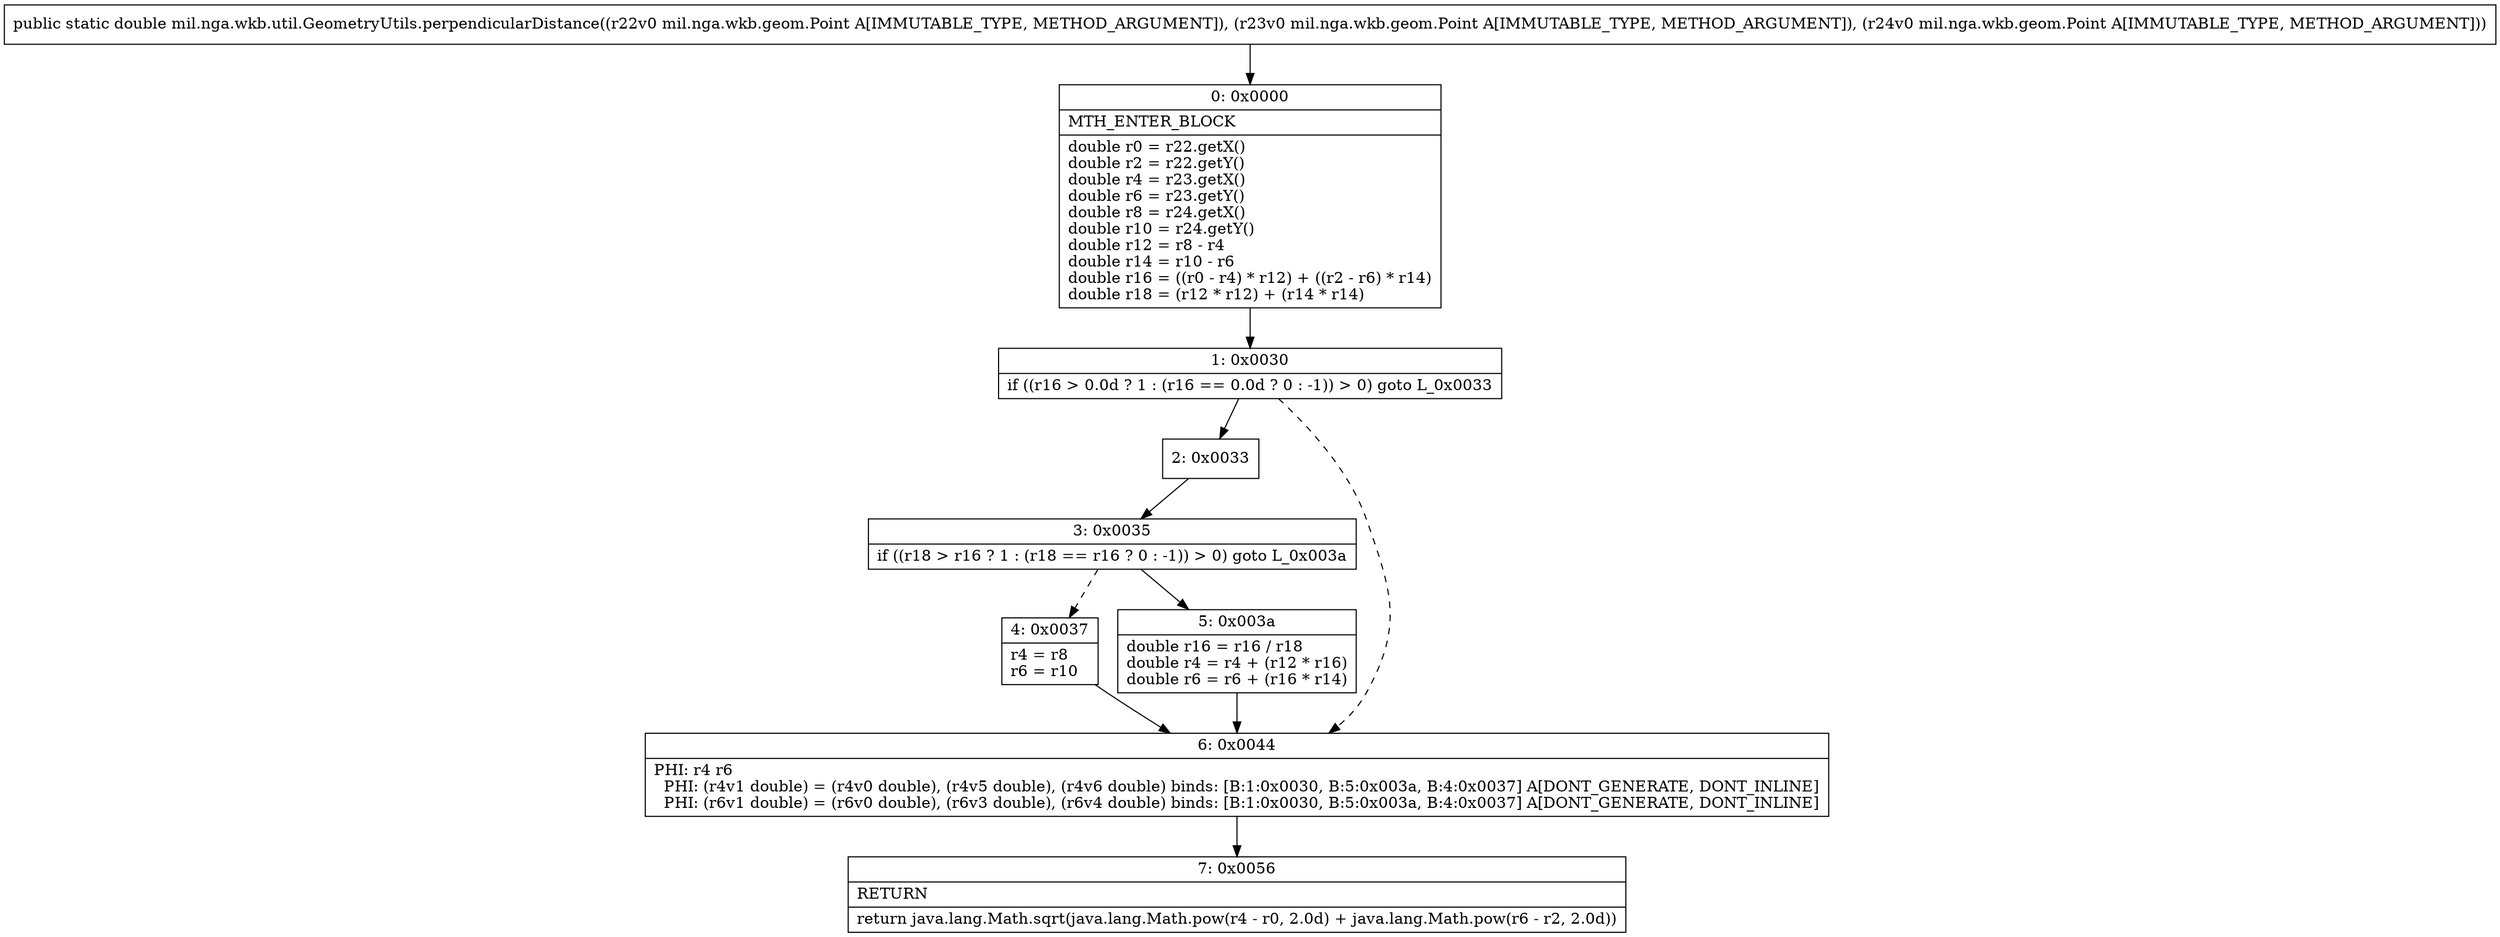digraph "CFG formil.nga.wkb.util.GeometryUtils.perpendicularDistance(Lmil\/nga\/wkb\/geom\/Point;Lmil\/nga\/wkb\/geom\/Point;Lmil\/nga\/wkb\/geom\/Point;)D" {
Node_0 [shape=record,label="{0\:\ 0x0000|MTH_ENTER_BLOCK\l|double r0 = r22.getX()\ldouble r2 = r22.getY()\ldouble r4 = r23.getX()\ldouble r6 = r23.getY()\ldouble r8 = r24.getX()\ldouble r10 = r24.getY()\ldouble r12 = r8 \- r4\ldouble r14 = r10 \- r6\ldouble r16 = ((r0 \- r4) * r12) + ((r2 \- r6) * r14)\ldouble r18 = (r12 * r12) + (r14 * r14)\l}"];
Node_1 [shape=record,label="{1\:\ 0x0030|if ((r16 \> 0.0d ? 1 : (r16 == 0.0d ? 0 : \-1)) \> 0) goto L_0x0033\l}"];
Node_2 [shape=record,label="{2\:\ 0x0033}"];
Node_3 [shape=record,label="{3\:\ 0x0035|if ((r18 \> r16 ? 1 : (r18 == r16 ? 0 : \-1)) \> 0) goto L_0x003a\l}"];
Node_4 [shape=record,label="{4\:\ 0x0037|r4 = r8\lr6 = r10\l}"];
Node_5 [shape=record,label="{5\:\ 0x003a|double r16 = r16 \/ r18\ldouble r4 = r4 + (r12 * r16)\ldouble r6 = r6 + (r16 * r14)\l}"];
Node_6 [shape=record,label="{6\:\ 0x0044|PHI: r4 r6 \l  PHI: (r4v1 double) = (r4v0 double), (r4v5 double), (r4v6 double) binds: [B:1:0x0030, B:5:0x003a, B:4:0x0037] A[DONT_GENERATE, DONT_INLINE]\l  PHI: (r6v1 double) = (r6v0 double), (r6v3 double), (r6v4 double) binds: [B:1:0x0030, B:5:0x003a, B:4:0x0037] A[DONT_GENERATE, DONT_INLINE]\l}"];
Node_7 [shape=record,label="{7\:\ 0x0056|RETURN\l|return java.lang.Math.sqrt(java.lang.Math.pow(r4 \- r0, 2.0d) + java.lang.Math.pow(r6 \- r2, 2.0d))\l}"];
MethodNode[shape=record,label="{public static double mil.nga.wkb.util.GeometryUtils.perpendicularDistance((r22v0 mil.nga.wkb.geom.Point A[IMMUTABLE_TYPE, METHOD_ARGUMENT]), (r23v0 mil.nga.wkb.geom.Point A[IMMUTABLE_TYPE, METHOD_ARGUMENT]), (r24v0 mil.nga.wkb.geom.Point A[IMMUTABLE_TYPE, METHOD_ARGUMENT])) }"];
MethodNode -> Node_0;
Node_0 -> Node_1;
Node_1 -> Node_2;
Node_1 -> Node_6[style=dashed];
Node_2 -> Node_3;
Node_3 -> Node_4[style=dashed];
Node_3 -> Node_5;
Node_4 -> Node_6;
Node_5 -> Node_6;
Node_6 -> Node_7;
}

